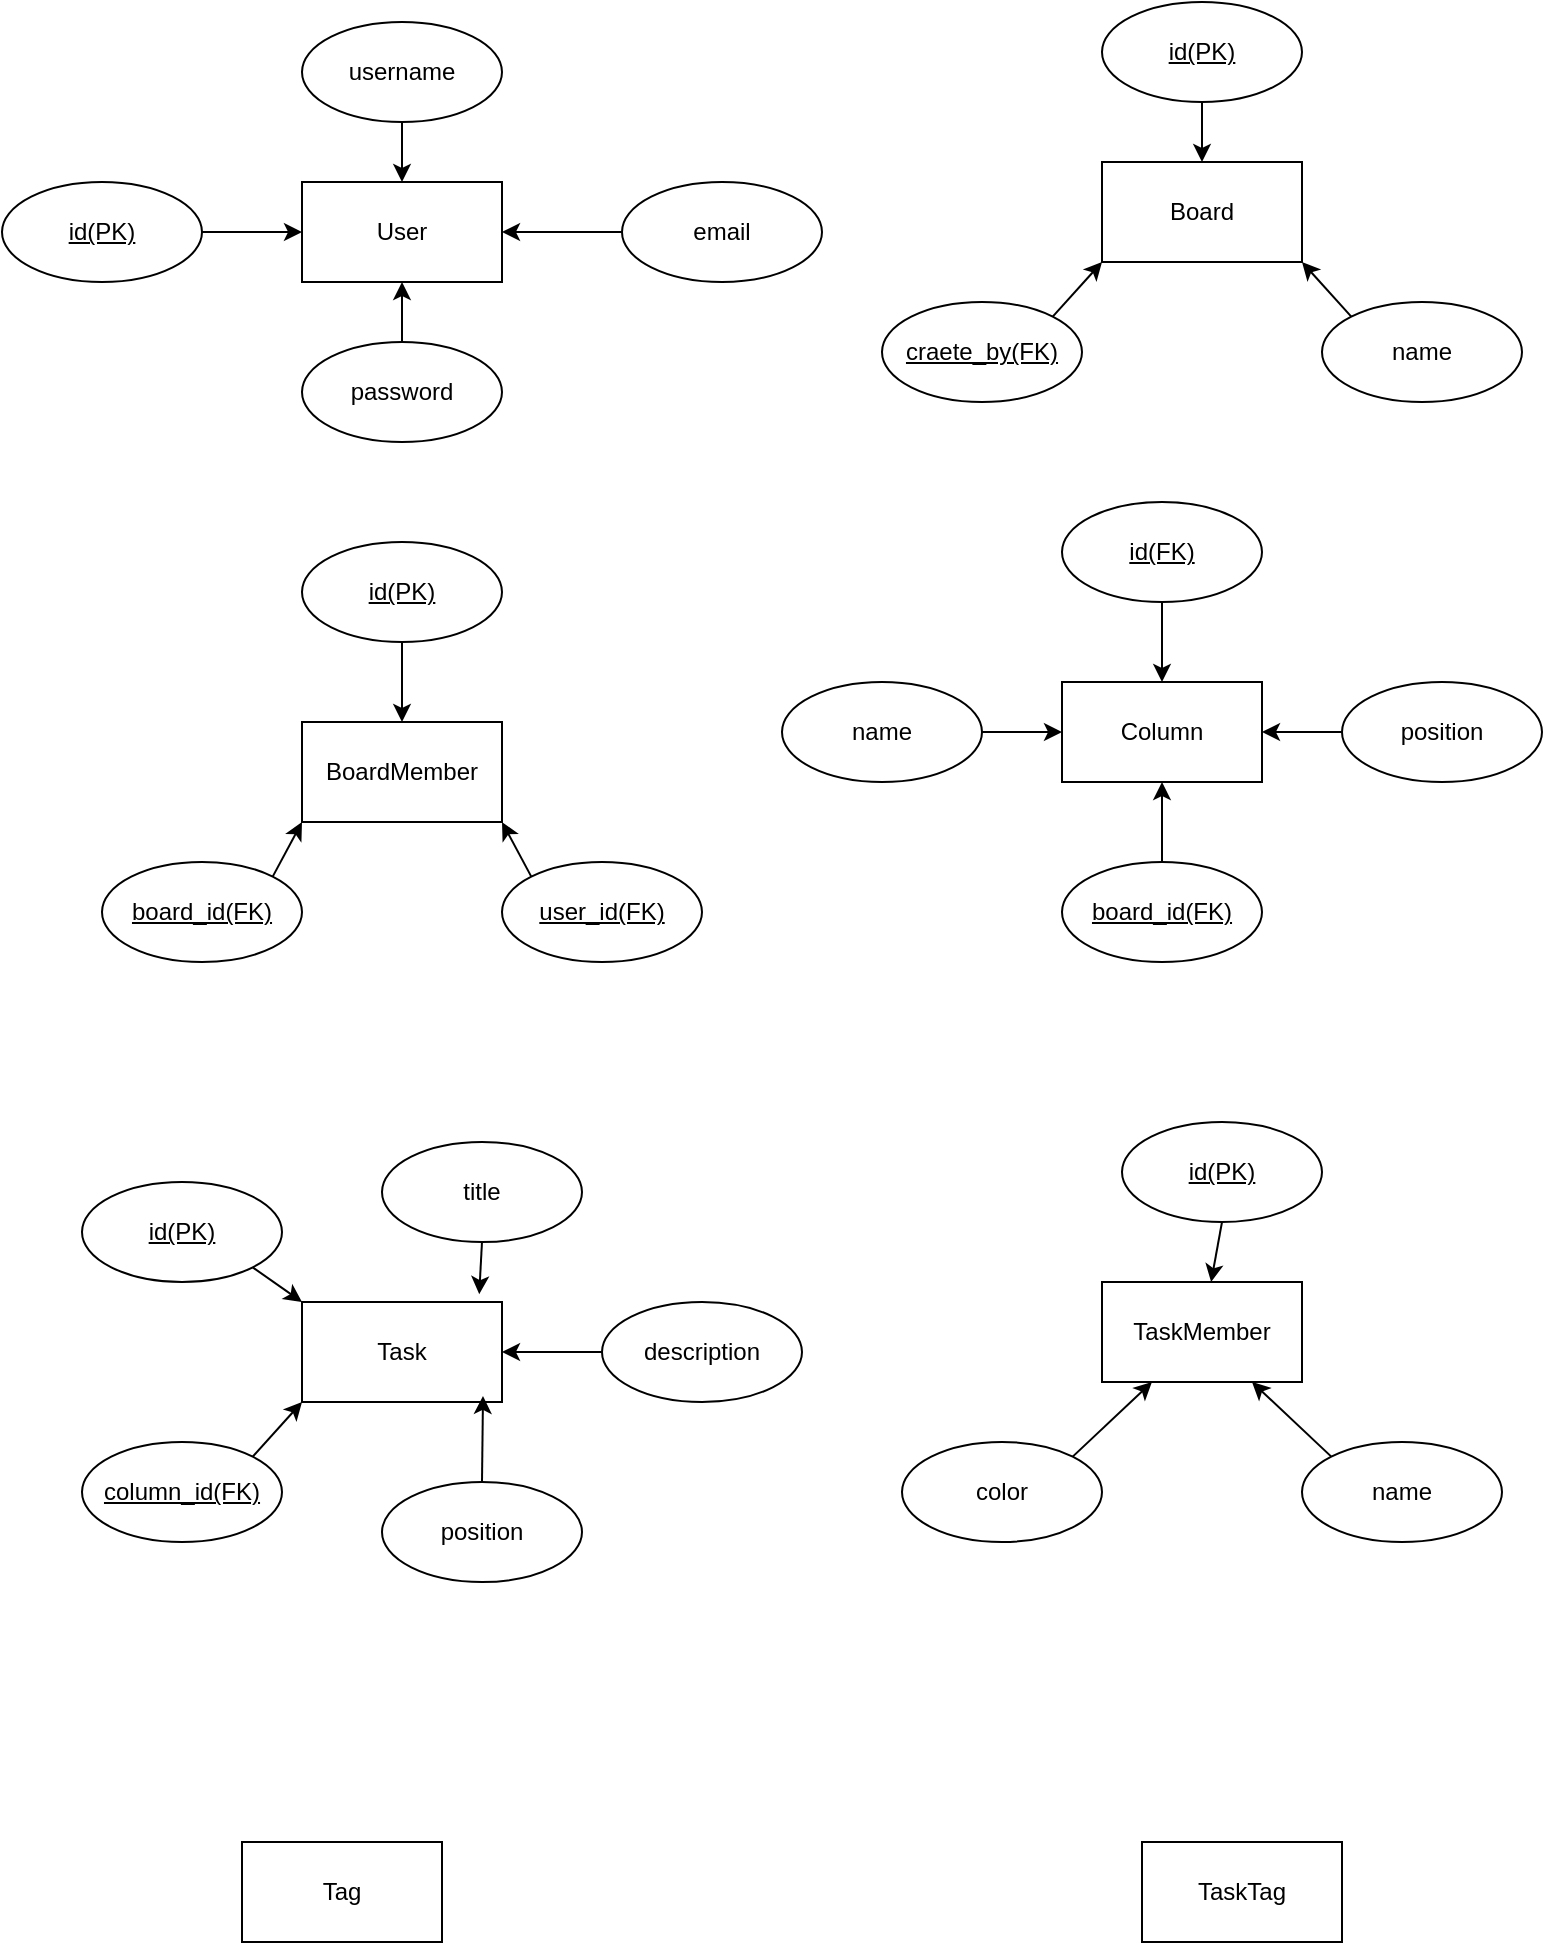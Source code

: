 <mxfile>
    <diagram id="yocNxW_3aml-eYRB7Woh" name="Page-1">
        <mxGraphModel dx="936" dy="662" grid="1" gridSize="10" guides="1" tooltips="1" connect="1" arrows="1" fold="1" page="1" pageScale="1" pageWidth="850" pageHeight="1100" math="0" shadow="0">
            <root>
                <mxCell id="0"/>
                <mxCell id="1" parent="0"/>
                <mxCell id="3" value="User" style="html=1;dashed=0;whiteSpace=wrap;" vertex="1" parent="1">
                    <mxGeometry x="190" y="120" width="100" height="50" as="geometry"/>
                </mxCell>
                <mxCell id="10" style="edgeStyle=none;html=1;exitX=1;exitY=0.5;exitDx=0;exitDy=0;" edge="1" parent="1" source="4" target="3">
                    <mxGeometry relative="1" as="geometry"/>
                </mxCell>
                <mxCell id="4" value="id(PK)" style="shape=ellipse;html=1;dashed=0;whiteSpace=wrap;perimeter=ellipsePerimeter;gradientColor=none;textShadow=0;fontStyle=4" vertex="1" parent="1">
                    <mxGeometry x="40" y="120" width="100" height="50" as="geometry"/>
                </mxCell>
                <mxCell id="8" style="edgeStyle=none;html=1;exitX=0.5;exitY=1;exitDx=0;exitDy=0;" edge="1" parent="1" source="5" target="3">
                    <mxGeometry relative="1" as="geometry"/>
                </mxCell>
                <mxCell id="5" value="username" style="shape=ellipse;html=1;dashed=0;whiteSpace=wrap;perimeter=ellipsePerimeter;" vertex="1" parent="1">
                    <mxGeometry x="190" y="40" width="100" height="50" as="geometry"/>
                </mxCell>
                <mxCell id="9" style="edgeStyle=none;html=1;exitX=0;exitY=0.5;exitDx=0;exitDy=0;" edge="1" parent="1" source="6" target="3">
                    <mxGeometry relative="1" as="geometry"/>
                </mxCell>
                <mxCell id="6" value="email" style="shape=ellipse;html=1;dashed=0;whiteSpace=wrap;perimeter=ellipsePerimeter;" vertex="1" parent="1">
                    <mxGeometry x="350" y="120" width="100" height="50" as="geometry"/>
                </mxCell>
                <mxCell id="11" style="edgeStyle=none;html=1;exitX=0.5;exitY=0;exitDx=0;exitDy=0;entryX=0.5;entryY=1;entryDx=0;entryDy=0;" edge="1" parent="1" source="7" target="3">
                    <mxGeometry relative="1" as="geometry"/>
                </mxCell>
                <mxCell id="7" value="password" style="shape=ellipse;html=1;dashed=0;whiteSpace=wrap;perimeter=ellipsePerimeter;" vertex="1" parent="1">
                    <mxGeometry x="190" y="200" width="100" height="50" as="geometry"/>
                </mxCell>
                <mxCell id="21" value="Board" style="html=1;dashed=0;whiteSpace=wrap;" vertex="1" parent="1">
                    <mxGeometry x="590" y="110" width="100" height="50" as="geometry"/>
                </mxCell>
                <mxCell id="23" style="edgeStyle=none;html=1;exitX=0.5;exitY=1;exitDx=0;exitDy=0;entryX=0.5;entryY=0;entryDx=0;entryDy=0;" edge="1" parent="1" source="22" target="21">
                    <mxGeometry relative="1" as="geometry"/>
                </mxCell>
                <mxCell id="22" value="id(PK)" style="shape=ellipse;html=1;dashed=0;whiteSpace=wrap;perimeter=ellipsePerimeter;fontStyle=4" vertex="1" parent="1">
                    <mxGeometry x="590" y="30" width="100" height="50" as="geometry"/>
                </mxCell>
                <mxCell id="27" style="edgeStyle=none;html=1;exitX=0;exitY=0;exitDx=0;exitDy=0;entryX=1;entryY=1;entryDx=0;entryDy=0;" edge="1" parent="1" source="24" target="21">
                    <mxGeometry relative="1" as="geometry"/>
                </mxCell>
                <mxCell id="24" value="name" style="shape=ellipse;html=1;dashed=0;whiteSpace=wrap;perimeter=ellipsePerimeter;" vertex="1" parent="1">
                    <mxGeometry x="700" y="180" width="100" height="50" as="geometry"/>
                </mxCell>
                <mxCell id="26" style="edgeStyle=none;html=1;exitX=1;exitY=0;exitDx=0;exitDy=0;entryX=0;entryY=1;entryDx=0;entryDy=0;" edge="1" parent="1" source="25" target="21">
                    <mxGeometry relative="1" as="geometry"/>
                </mxCell>
                <mxCell id="25" value="craete_by(FK)" style="shape=ellipse;html=1;dashed=0;whiteSpace=wrap;perimeter=ellipsePerimeter;fontStyle=4" vertex="1" parent="1">
                    <mxGeometry x="480" y="180" width="100" height="50" as="geometry"/>
                </mxCell>
                <mxCell id="28" value="BoardMember" style="html=1;dashed=0;whiteSpace=wrap;" vertex="1" parent="1">
                    <mxGeometry x="190" y="390" width="100" height="50" as="geometry"/>
                </mxCell>
                <mxCell id="31" style="edgeStyle=none;html=1;exitX=0.5;exitY=1;exitDx=0;exitDy=0;entryX=0.5;entryY=0;entryDx=0;entryDy=0;" edge="1" parent="1" source="30" target="28">
                    <mxGeometry relative="1" as="geometry"/>
                </mxCell>
                <mxCell id="30" value="id(PK)" style="shape=ellipse;html=1;dashed=0;whiteSpace=wrap;perimeter=ellipsePerimeter;fontStyle=4" vertex="1" parent="1">
                    <mxGeometry x="190" y="300" width="100" height="50" as="geometry"/>
                </mxCell>
                <mxCell id="34" style="edgeStyle=none;html=1;exitX=1;exitY=0;exitDx=0;exitDy=0;entryX=0;entryY=1;entryDx=0;entryDy=0;" edge="1" parent="1" source="32" target="28">
                    <mxGeometry relative="1" as="geometry"/>
                </mxCell>
                <mxCell id="32" value="board_id(FK)" style="shape=ellipse;html=1;dashed=0;whiteSpace=wrap;perimeter=ellipsePerimeter;fontStyle=4" vertex="1" parent="1">
                    <mxGeometry x="90" y="460" width="100" height="50" as="geometry"/>
                </mxCell>
                <mxCell id="35" style="edgeStyle=none;html=1;exitX=0;exitY=0;exitDx=0;exitDy=0;entryX=1;entryY=1;entryDx=0;entryDy=0;" edge="1" parent="1" source="33" target="28">
                    <mxGeometry relative="1" as="geometry"/>
                </mxCell>
                <mxCell id="33" value="user_id(FK)" style="shape=ellipse;html=1;dashed=0;whiteSpace=wrap;perimeter=ellipsePerimeter;fontStyle=4" vertex="1" parent="1">
                    <mxGeometry x="290" y="460" width="100" height="50" as="geometry"/>
                </mxCell>
                <mxCell id="36" value="Column" style="html=1;dashed=0;whiteSpace=wrap;" vertex="1" parent="1">
                    <mxGeometry x="570" y="370" width="100" height="50" as="geometry"/>
                </mxCell>
                <mxCell id="42" style="edgeStyle=none;html=1;exitX=0.5;exitY=1;exitDx=0;exitDy=0;entryX=0.5;entryY=0;entryDx=0;entryDy=0;" edge="1" parent="1" source="37" target="36">
                    <mxGeometry relative="1" as="geometry"/>
                </mxCell>
                <mxCell id="37" value="id(FK)" style="shape=ellipse;html=1;dashed=0;whiteSpace=wrap;perimeter=ellipsePerimeter;fontStyle=4" vertex="1" parent="1">
                    <mxGeometry x="570" y="280" width="100" height="50" as="geometry"/>
                </mxCell>
                <mxCell id="43" style="edgeStyle=none;html=1;exitX=1;exitY=0.5;exitDx=0;exitDy=0;entryX=0;entryY=0.5;entryDx=0;entryDy=0;" edge="1" parent="1" source="38" target="36">
                    <mxGeometry relative="1" as="geometry"/>
                </mxCell>
                <mxCell id="38" value="name" style="shape=ellipse;html=1;dashed=0;whiteSpace=wrap;perimeter=ellipsePerimeter;" vertex="1" parent="1">
                    <mxGeometry x="430" y="370" width="100" height="50" as="geometry"/>
                </mxCell>
                <mxCell id="66" style="edgeStyle=none;html=1;exitX=0;exitY=0.5;exitDx=0;exitDy=0;entryX=1;entryY=0.5;entryDx=0;entryDy=0;" edge="1" parent="1" source="39" target="47">
                    <mxGeometry relative="1" as="geometry"/>
                </mxCell>
                <mxCell id="39" value="description" style="shape=ellipse;html=1;dashed=0;whiteSpace=wrap;perimeter=ellipsePerimeter;" vertex="1" parent="1">
                    <mxGeometry x="340" y="680" width="100" height="50" as="geometry"/>
                </mxCell>
                <mxCell id="63" style="edgeStyle=none;html=1;exitX=1;exitY=0;exitDx=0;exitDy=0;entryX=0;entryY=1;entryDx=0;entryDy=0;" edge="1" parent="1" source="40" target="47">
                    <mxGeometry relative="1" as="geometry"/>
                </mxCell>
                <mxCell id="40" value="column_id(FK)" style="shape=ellipse;html=1;dashed=0;whiteSpace=wrap;perimeter=ellipsePerimeter;fontStyle=4" vertex="1" parent="1">
                    <mxGeometry x="80" y="750" width="100" height="50" as="geometry"/>
                </mxCell>
                <mxCell id="41" value="position" style="shape=ellipse;html=1;dashed=0;whiteSpace=wrap;perimeter=ellipsePerimeter;" vertex="1" parent="1">
                    <mxGeometry x="230" y="770" width="100" height="50" as="geometry"/>
                </mxCell>
                <mxCell id="47" value="Task" style="html=1;dashed=0;whiteSpace=wrap;" vertex="1" parent="1">
                    <mxGeometry x="190" y="680" width="100" height="50" as="geometry"/>
                </mxCell>
                <mxCell id="64" style="edgeStyle=none;html=1;exitX=1;exitY=1;exitDx=0;exitDy=0;entryX=0;entryY=0;entryDx=0;entryDy=0;" edge="1" parent="1" source="48" target="47">
                    <mxGeometry relative="1" as="geometry"/>
                </mxCell>
                <mxCell id="48" value="id(PK)&lt;span style=&quot;font-family: monospace; font-size: 0px; text-align: start; text-wrap-mode: nowrap;&quot;&gt;%3CmxGraphModel%3E%3Croot%3E%3CmxCell%20id%3D%220%22%2F%3E%3CmxCell%20id%3D%221%22%20parent%3D%220%22%2F%3E%3CmxCell%20id%3D%222%22%20value%3D%22BoardMember%22%20style%3D%22html%3D1%3Bdashed%3D0%3BwhiteSpace%3Dwrap%3B%22%20vertex%3D%221%22%20parent%3D%221%22%3E%3CmxGeometry%20x%3D%22190%22%20y%3D%22390%22%20width%3D%22100%22%20height%3D%2250%22%20as%3D%22geometry%22%2F%3E%3C%2FmxCell%3E%3C%2Froot%3E%3C%2FmxGraphModel%3E&lt;/span&gt;" style="shape=ellipse;html=1;dashed=0;whiteSpace=wrap;perimeter=ellipsePerimeter;fontStyle=4" vertex="1" parent="1">
                    <mxGeometry x="80" y="620" width="100" height="50" as="geometry"/>
                </mxCell>
                <mxCell id="49" value="title" style="shape=ellipse;html=1;dashed=0;whiteSpace=wrap;perimeter=ellipsePerimeter;" vertex="1" parent="1">
                    <mxGeometry x="230" y="600" width="100" height="50" as="geometry"/>
                </mxCell>
                <mxCell id="53" style="edgeStyle=none;html=1;exitX=0.5;exitY=0;exitDx=0;exitDy=0;entryX=0.5;entryY=1;entryDx=0;entryDy=0;" edge="1" parent="1" source="51" target="36">
                    <mxGeometry relative="1" as="geometry"/>
                </mxCell>
                <mxCell id="51" value="board_id(FK)" style="shape=ellipse;html=1;dashed=0;whiteSpace=wrap;perimeter=ellipsePerimeter;fontStyle=4" vertex="1" parent="1">
                    <mxGeometry x="570" y="460" width="100" height="50" as="geometry"/>
                </mxCell>
                <mxCell id="54" style="edgeStyle=none;html=1;exitX=0;exitY=0.5;exitDx=0;exitDy=0;entryX=1;entryY=0.5;entryDx=0;entryDy=0;" edge="1" parent="1" source="52" target="36">
                    <mxGeometry relative="1" as="geometry"/>
                </mxCell>
                <mxCell id="52" value="position" style="shape=ellipse;html=1;dashed=0;whiteSpace=wrap;perimeter=ellipsePerimeter;" vertex="1" parent="1">
                    <mxGeometry x="710" y="370" width="100" height="50" as="geometry"/>
                </mxCell>
                <mxCell id="57" value="TaskMember" style="html=1;dashed=0;whiteSpace=wrap;" vertex="1" parent="1">
                    <mxGeometry x="590" y="670" width="100" height="50" as="geometry"/>
                </mxCell>
                <mxCell id="69" style="edgeStyle=none;html=1;exitX=0.5;exitY=1;exitDx=0;exitDy=0;" edge="1" parent="1" source="58" target="57">
                    <mxGeometry relative="1" as="geometry"/>
                </mxCell>
                <mxCell id="58" value="id(PK)&lt;span style=&quot;font-family: monospace; font-size: 0px; text-align: start; text-wrap-mode: nowrap;&quot;&gt;%3CmxGraphModel%3E%3Croot%3E%3CmxCell%20id%3D%220%22%2F%3E%3CmxCell%20id%3D%221%22%20parent%3D%220%22%2F%3E%3CmxCell%20id%3D%222%22%20value%3D%22BoardMember%22%20style%3D%22html%3D1%3Bdashed%3D0%3BwhiteSpace%3Dwrap%3B%22%20vertex%3D%221%22%20parent%3D%221%22%3E%3CmxGeometry%20x%3D%22190%22%20y%3D%22390%22%20width%3D%22100%22%20height%3D%2250%22%20as%3D%22geometry%22%2F%3E%3C%2FmxCell%3E%3C%2Froot%3E%3C%2FmxGraphModel%3E&lt;/span&gt;" style="shape=ellipse;html=1;dashed=0;whiteSpace=wrap;perimeter=ellipsePerimeter;fontStyle=4" vertex="1" parent="1">
                    <mxGeometry x="600" y="590" width="100" height="50" as="geometry"/>
                </mxCell>
                <mxCell id="68" style="edgeStyle=none;html=1;exitX=0;exitY=0;exitDx=0;exitDy=0;entryX=0.75;entryY=1;entryDx=0;entryDy=0;" edge="1" parent="1" source="59" target="57">
                    <mxGeometry relative="1" as="geometry"/>
                </mxCell>
                <mxCell id="59" value="name" style="shape=ellipse;html=1;dashed=0;whiteSpace=wrap;perimeter=ellipsePerimeter;" vertex="1" parent="1">
                    <mxGeometry x="690" y="750" width="100" height="50" as="geometry"/>
                </mxCell>
                <mxCell id="67" style="edgeStyle=none;html=1;exitX=1;exitY=0;exitDx=0;exitDy=0;entryX=0.25;entryY=1;entryDx=0;entryDy=0;" edge="1" parent="1" source="60" target="57">
                    <mxGeometry relative="1" as="geometry"/>
                </mxCell>
                <mxCell id="60" value="color" style="shape=ellipse;html=1;dashed=0;whiteSpace=wrap;perimeter=ellipsePerimeter;" vertex="1" parent="1">
                    <mxGeometry x="490" y="750" width="100" height="50" as="geometry"/>
                </mxCell>
                <mxCell id="61" value="Tag" style="html=1;dashed=0;whiteSpace=wrap;" vertex="1" parent="1">
                    <mxGeometry x="160" y="950" width="100" height="50" as="geometry"/>
                </mxCell>
                <mxCell id="62" style="edgeStyle=none;html=1;exitX=0.5;exitY=0;exitDx=0;exitDy=0;entryX=0.905;entryY=0.939;entryDx=0;entryDy=0;entryPerimeter=0;" edge="1" parent="1" source="41" target="47">
                    <mxGeometry relative="1" as="geometry"/>
                </mxCell>
                <mxCell id="65" style="edgeStyle=none;html=1;exitX=0.5;exitY=1;exitDx=0;exitDy=0;entryX=0.886;entryY=-0.078;entryDx=0;entryDy=0;entryPerimeter=0;" edge="1" parent="1" source="49" target="47">
                    <mxGeometry relative="1" as="geometry"/>
                </mxCell>
                <mxCell id="70" value="TaskTag" style="html=1;dashed=0;whiteSpace=wrap;" vertex="1" parent="1">
                    <mxGeometry x="610" y="950" width="100" height="50" as="geometry"/>
                </mxCell>
            </root>
        </mxGraphModel>
    </diagram>
</mxfile>